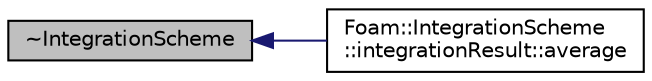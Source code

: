 digraph "~IntegrationScheme"
{
  bgcolor="transparent";
  edge [fontname="Helvetica",fontsize="10",labelfontname="Helvetica",labelfontsize="10"];
  node [fontname="Helvetica",fontsize="10",shape=record];
  rankdir="LR";
  Node6 [label="~IntegrationScheme",height=0.2,width=0.4,color="black", fillcolor="grey75", style="filled", fontcolor="black"];
  Node6 -> Node7 [dir="back",color="midnightblue",fontsize="10",style="solid",fontname="Helvetica"];
  Node7 [label="Foam::IntegrationScheme\l::integrationResult::average",height=0.2,width=0.4,color="black",URL="$a24977.html#a3b5fa8dba8538e7af9bd4312fe665b59",tooltip="Return access to the average for changing. "];
}
